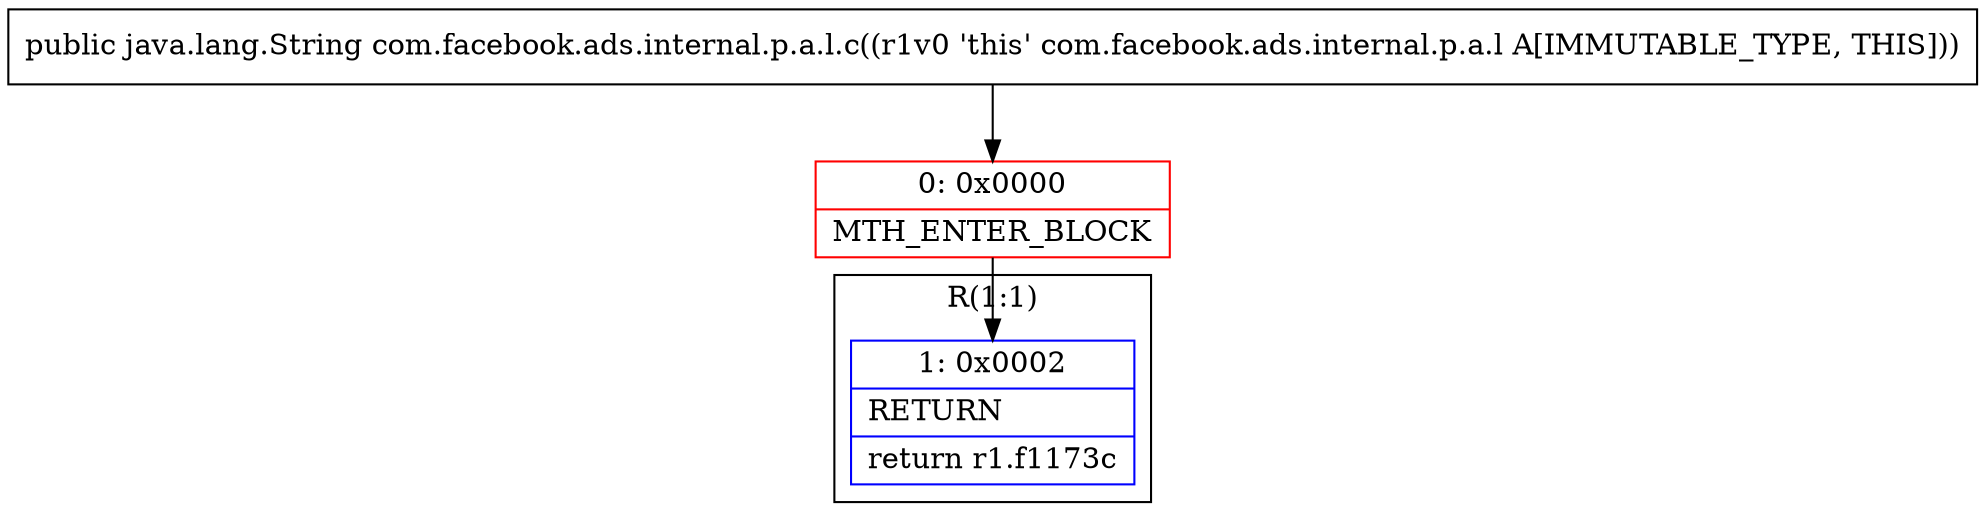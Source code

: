 digraph "CFG forcom.facebook.ads.internal.p.a.l.c()Ljava\/lang\/String;" {
subgraph cluster_Region_737537250 {
label = "R(1:1)";
node [shape=record,color=blue];
Node_1 [shape=record,label="{1\:\ 0x0002|RETURN\l|return r1.f1173c\l}"];
}
Node_0 [shape=record,color=red,label="{0\:\ 0x0000|MTH_ENTER_BLOCK\l}"];
MethodNode[shape=record,label="{public java.lang.String com.facebook.ads.internal.p.a.l.c((r1v0 'this' com.facebook.ads.internal.p.a.l A[IMMUTABLE_TYPE, THIS])) }"];
MethodNode -> Node_0;
Node_0 -> Node_1;
}

